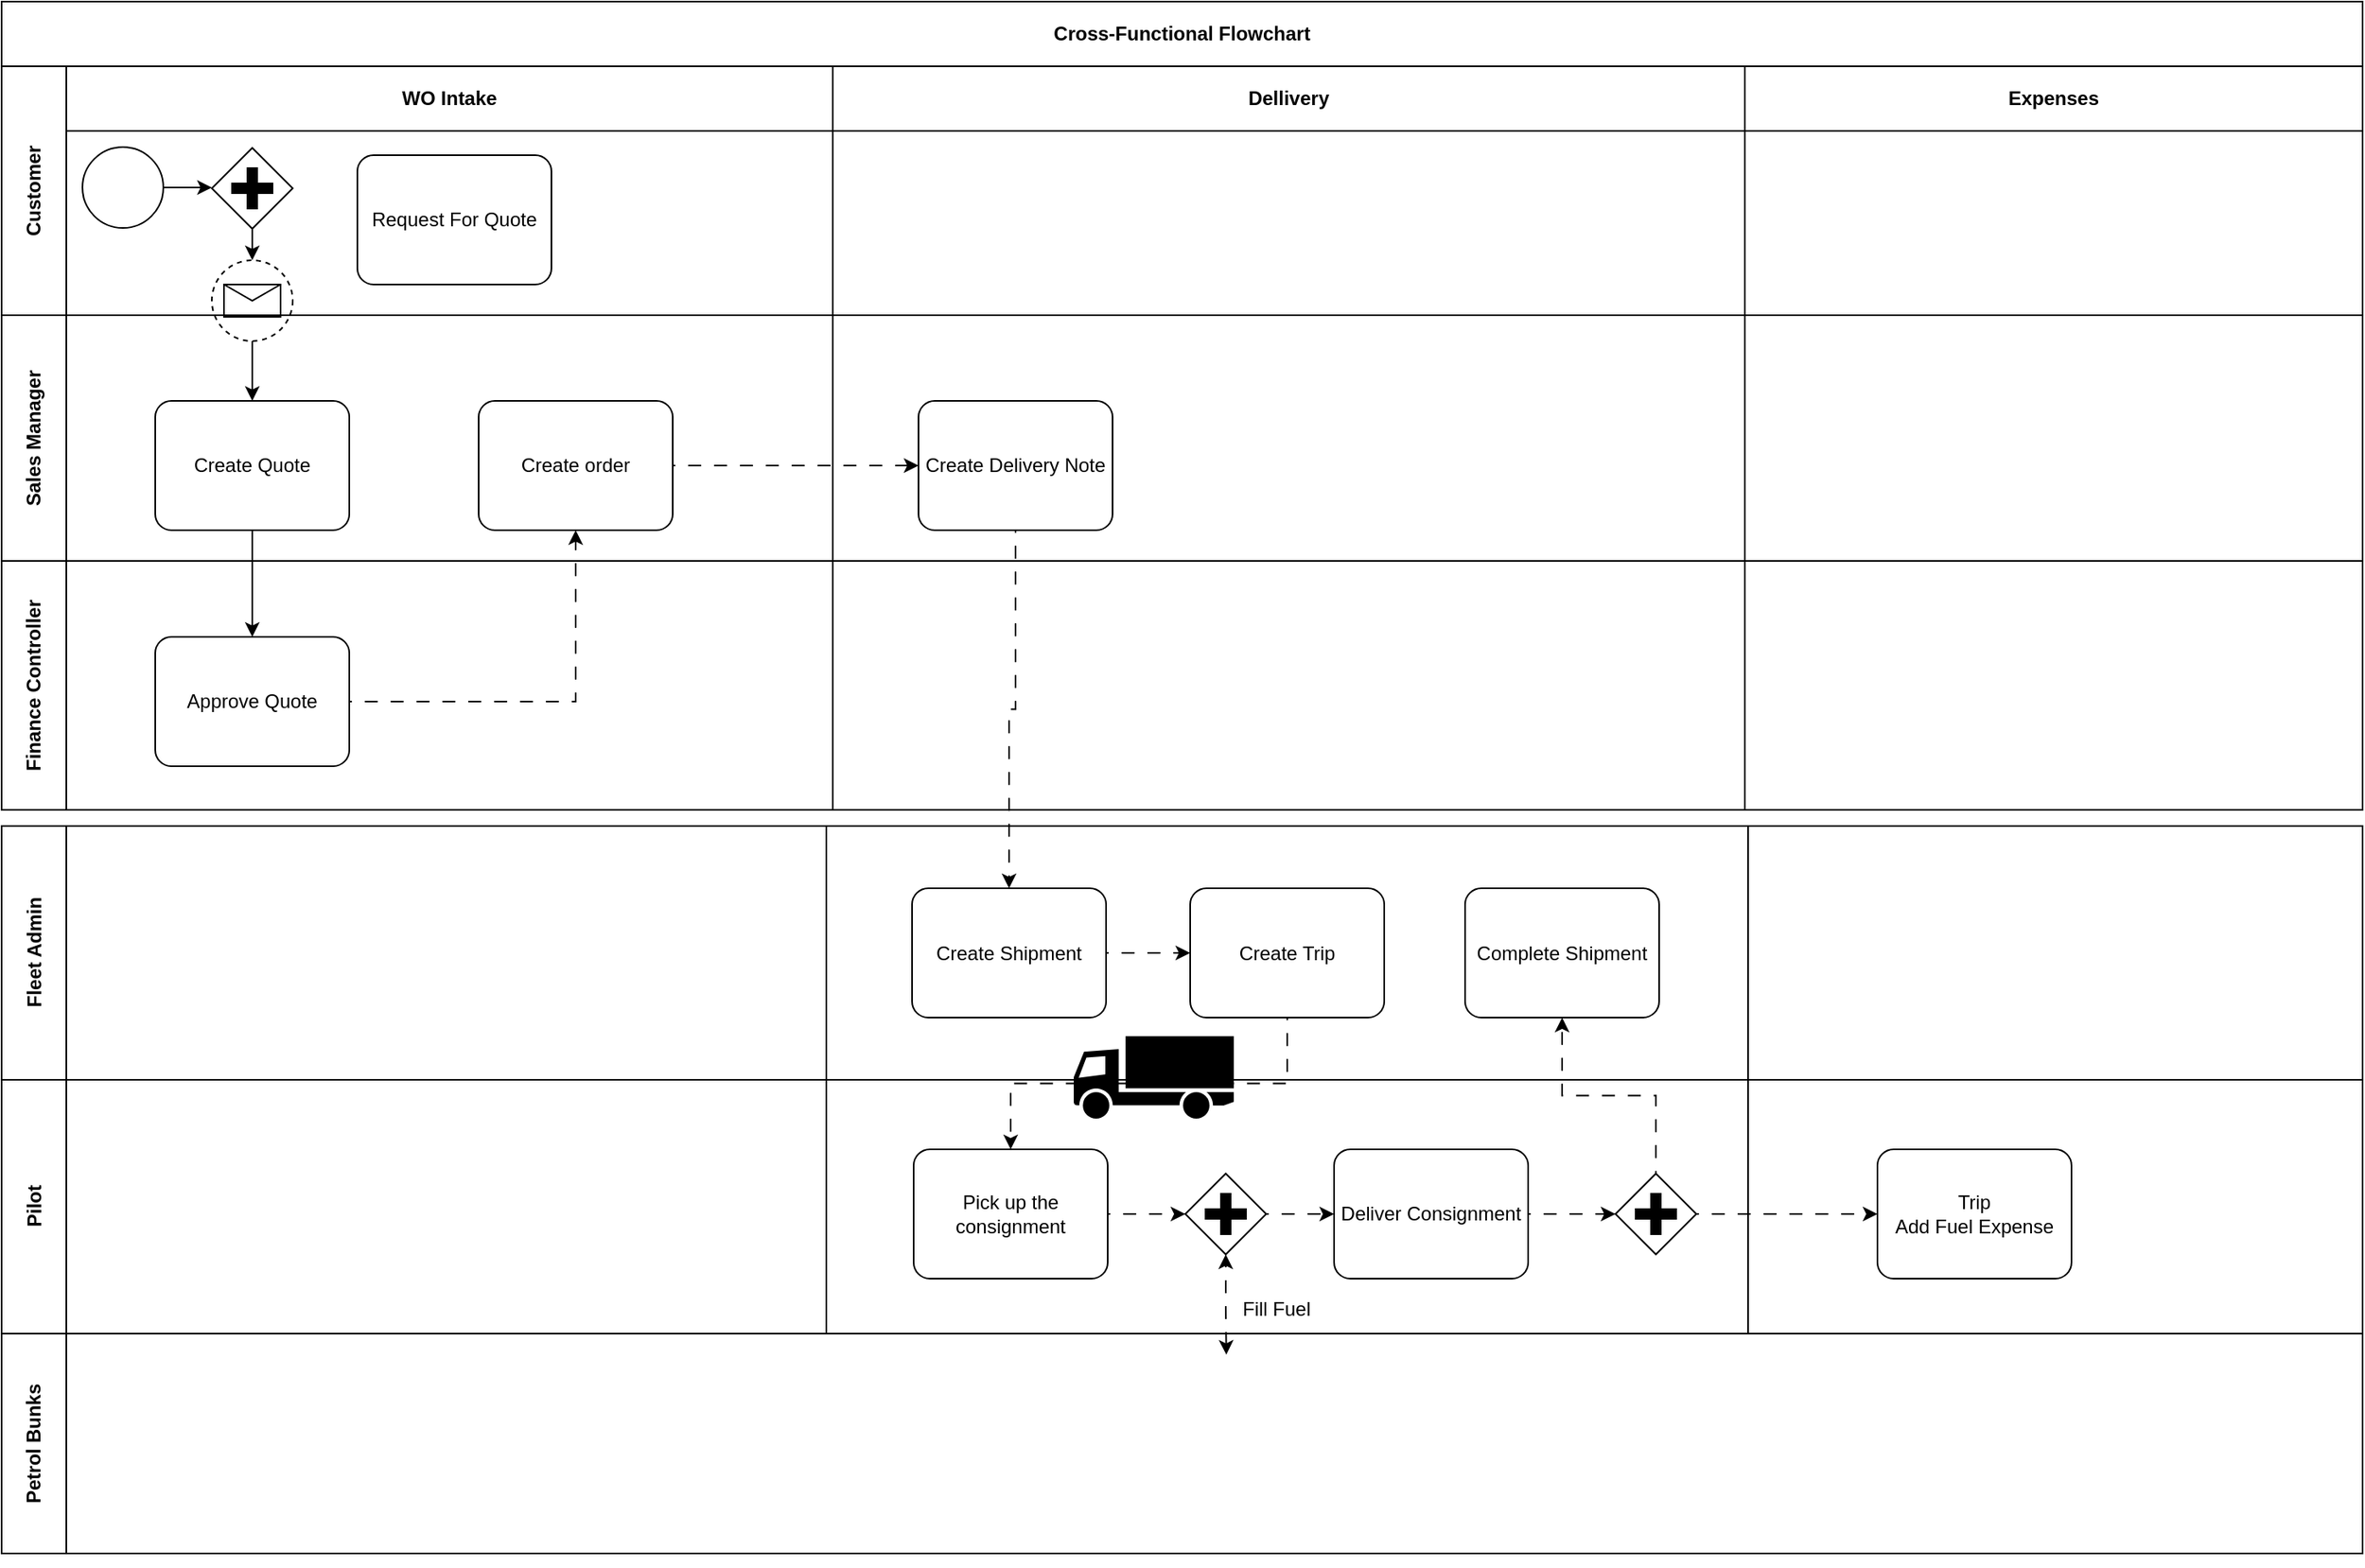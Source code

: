 <mxfile version="20.2.2" type="github">
  <diagram id="KQCACBsiRu173Gl-Ky1V" name="Page-1">
    <mxGraphModel dx="1164" dy="658" grid="1" gridSize="10" guides="1" tooltips="1" connect="1" arrows="1" fold="1" page="1" pageScale="1" pageWidth="850" pageHeight="1100" math="0" shadow="0">
      <root>
        <mxCell id="0" />
        <mxCell id="1" parent="0" />
        <mxCell id="vWYxmfNiJoRv-lO960Dk-1" value="Cross-Functional Flowchart" style="shape=table;childLayout=tableLayout;rowLines=0;columnLines=0;startSize=40;html=1;whiteSpace=wrap;collapsible=0;recursiveResize=0;expand=0;pointerEvents=0;fontStyle=1;align=center;" parent="1" vertex="1">
          <mxGeometry x="10" y="50" width="1460" height="500" as="geometry" />
        </mxCell>
        <mxCell id="vWYxmfNiJoRv-lO960Dk-2" value="Customer" style="swimlane;horizontal=0;points=[[0,0.5],[1,0.5]];portConstraint=eastwest;startSize=40;html=1;whiteSpace=wrap;collapsible=0;recursiveResize=0;expand=0;pointerEvents=0;fontStyle=1" parent="vWYxmfNiJoRv-lO960Dk-1" vertex="1">
          <mxGeometry y="40" width="1460" height="154" as="geometry" />
        </mxCell>
        <mxCell id="vWYxmfNiJoRv-lO960Dk-3" value="WO Intake" style="swimlane;connectable=0;startSize=40;html=1;whiteSpace=wrap;collapsible=0;recursiveResize=0;expand=0;pointerEvents=0;" parent="vWYxmfNiJoRv-lO960Dk-2" vertex="1">
          <mxGeometry x="40" width="474" height="154" as="geometry">
            <mxRectangle width="474" height="154" as="alternateBounds" />
          </mxGeometry>
        </mxCell>
        <mxCell id="vWYxmfNiJoRv-lO960Dk-39" style="edgeStyle=orthogonalEdgeStyle;rounded=0;orthogonalLoop=1;jettySize=auto;html=1;exitX=1;exitY=0.5;exitDx=0;exitDy=0;exitPerimeter=0;entryX=0;entryY=0.5;entryDx=0;entryDy=0;entryPerimeter=0;" parent="vWYxmfNiJoRv-lO960Dk-3" source="vWYxmfNiJoRv-lO960Dk-14" target="vWYxmfNiJoRv-lO960Dk-15" edge="1">
          <mxGeometry relative="1" as="geometry" />
        </mxCell>
        <mxCell id="vWYxmfNiJoRv-lO960Dk-14" value="" style="points=[[0.145,0.145,0],[0.5,0,0],[0.855,0.145,0],[1,0.5,0],[0.855,0.855,0],[0.5,1,0],[0.145,0.855,0],[0,0.5,0]];shape=mxgraph.bpmn.event;html=1;verticalLabelPosition=bottom;labelBackgroundColor=#ffffff;verticalAlign=top;align=center;perimeter=ellipsePerimeter;outlineConnect=0;aspect=fixed;outline=standard;symbol=general;" parent="vWYxmfNiJoRv-lO960Dk-3" vertex="1">
          <mxGeometry x="10" y="50" width="50" height="50" as="geometry" />
        </mxCell>
        <mxCell id="vWYxmfNiJoRv-lO960Dk-15" value="" style="points=[[0.25,0.25,0],[0.5,0,0],[0.75,0.25,0],[1,0.5,0],[0.75,0.75,0],[0.5,1,0],[0.25,0.75,0],[0,0.5,0]];shape=mxgraph.bpmn.gateway2;html=1;verticalLabelPosition=bottom;labelBackgroundColor=#ffffff;verticalAlign=top;align=center;perimeter=rhombusPerimeter;outlineConnect=0;outline=none;symbol=none;gwType=parallel;" parent="vWYxmfNiJoRv-lO960Dk-3" vertex="1">
          <mxGeometry x="90" y="50.5" width="50" height="50" as="geometry" />
        </mxCell>
        <mxCell id="vWYxmfNiJoRv-lO960Dk-19" value="Request For Quote" style="points=[[0.25,0,0],[0.5,0,0],[0.75,0,0],[1,0.25,0],[1,0.5,0],[1,0.75,0],[0.75,1,0],[0.5,1,0],[0.25,1,0],[0,0.75,0],[0,0.5,0],[0,0.25,0]];shape=mxgraph.bpmn.task;whiteSpace=wrap;rectStyle=rounded;size=10;taskMarker=abstract;" parent="vWYxmfNiJoRv-lO960Dk-3" vertex="1">
          <mxGeometry x="180" y="55" width="120" height="80" as="geometry" />
        </mxCell>
        <mxCell id="vWYxmfNiJoRv-lO960Dk-17" value="" style="points=[[0.145,0.145,0],[0.5,0,0],[0.855,0.145,0],[1,0.5,0],[0.855,0.855,0],[0.5,1,0],[0.145,0.855,0],[0,0.5,0]];shape=mxgraph.bpmn.event;html=1;verticalLabelPosition=bottom;labelBackgroundColor=#ffffff;verticalAlign=top;align=center;perimeter=ellipsePerimeter;outlineConnect=0;aspect=fixed;outline=eventNonint;symbol=message;" parent="vWYxmfNiJoRv-lO960Dk-3" vertex="1">
          <mxGeometry x="90" y="120" width="50" height="50" as="geometry" />
        </mxCell>
        <mxCell id="vWYxmfNiJoRv-lO960Dk-20" style="edgeStyle=orthogonalEdgeStyle;rounded=0;orthogonalLoop=1;jettySize=auto;html=1;exitX=0.5;exitY=1;exitDx=0;exitDy=0;exitPerimeter=0;entryX=0.5;entryY=0;entryDx=0;entryDy=0;entryPerimeter=0;" parent="vWYxmfNiJoRv-lO960Dk-3" source="vWYxmfNiJoRv-lO960Dk-15" target="vWYxmfNiJoRv-lO960Dk-17" edge="1">
          <mxGeometry relative="1" as="geometry" />
        </mxCell>
        <mxCell id="vWYxmfNiJoRv-lO960Dk-4" value="Dellivery" style="swimlane;connectable=0;startSize=40;html=1;whiteSpace=wrap;collapsible=0;recursiveResize=0;expand=0;pointerEvents=0;" parent="vWYxmfNiJoRv-lO960Dk-2" vertex="1">
          <mxGeometry x="514" width="564" height="154" as="geometry">
            <mxRectangle width="564" height="154" as="alternateBounds" />
          </mxGeometry>
        </mxCell>
        <mxCell id="vWYxmfNiJoRv-lO960Dk-5" value="Expenses" style="swimlane;connectable=0;startSize=40;html=1;whiteSpace=wrap;collapsible=0;recursiveResize=0;expand=0;pointerEvents=0;" parent="vWYxmfNiJoRv-lO960Dk-2" vertex="1">
          <mxGeometry x="1078" width="382" height="154" as="geometry">
            <mxRectangle width="382" height="154" as="alternateBounds" />
          </mxGeometry>
        </mxCell>
        <mxCell id="vWYxmfNiJoRv-lO960Dk-6" value="Sales Manager" style="swimlane;horizontal=0;points=[[0,0.5],[1,0.5]];portConstraint=eastwest;startSize=40;html=1;whiteSpace=wrap;collapsible=0;recursiveResize=0;expand=0;pointerEvents=0;" parent="vWYxmfNiJoRv-lO960Dk-1" vertex="1">
          <mxGeometry y="194" width="1460" height="152" as="geometry" />
        </mxCell>
        <mxCell id="vWYxmfNiJoRv-lO960Dk-7" value="" style="swimlane;connectable=0;startSize=0;html=1;whiteSpace=wrap;collapsible=0;recursiveResize=0;expand=0;pointerEvents=0;" parent="vWYxmfNiJoRv-lO960Dk-6" vertex="1">
          <mxGeometry x="40" width="474" height="152" as="geometry">
            <mxRectangle width="474" height="152" as="alternateBounds" />
          </mxGeometry>
        </mxCell>
        <mxCell id="vWYxmfNiJoRv-lO960Dk-21" value="Create Quote" style="points=[[0.25,0,0],[0.5,0,0],[0.75,0,0],[1,0.25,0],[1,0.5,0],[1,0.75,0],[0.75,1,0],[0.5,1,0],[0.25,1,0],[0,0.75,0],[0,0.5,0],[0,0.25,0]];shape=mxgraph.bpmn.task;whiteSpace=wrap;rectStyle=rounded;size=10;taskMarker=abstract;" parent="vWYxmfNiJoRv-lO960Dk-7" vertex="1">
          <mxGeometry x="55" y="53" width="120" height="80" as="geometry" />
        </mxCell>
        <mxCell id="vWYxmfNiJoRv-lO960Dk-27" value="Create order" style="points=[[0.25,0,0],[0.5,0,0],[0.75,0,0],[1,0.25,0],[1,0.5,0],[1,0.75,0],[0.75,1,0],[0.5,1,0],[0.25,1,0],[0,0.75,0],[0,0.5,0],[0,0.25,0]];shape=mxgraph.bpmn.task;whiteSpace=wrap;rectStyle=rounded;size=10;taskMarker=abstract;" parent="vWYxmfNiJoRv-lO960Dk-7" vertex="1">
          <mxGeometry x="255" y="53" width="120" height="80" as="geometry" />
        </mxCell>
        <mxCell id="vWYxmfNiJoRv-lO960Dk-8" value="" style="swimlane;connectable=0;startSize=0;html=1;whiteSpace=wrap;collapsible=0;recursiveResize=0;expand=0;pointerEvents=0;" parent="vWYxmfNiJoRv-lO960Dk-6" vertex="1">
          <mxGeometry x="514" width="564" height="152" as="geometry">
            <mxRectangle width="564" height="152" as="alternateBounds" />
          </mxGeometry>
        </mxCell>
        <mxCell id="vWYxmfNiJoRv-lO960Dk-29" value="Create Delivery Note" style="points=[[0.25,0,0],[0.5,0,0],[0.75,0,0],[1,0.25,0],[1,0.5,0],[1,0.75,0],[0.75,1,0],[0.5,1,0],[0.25,1,0],[0,0.75,0],[0,0.5,0],[0,0.25,0]];shape=mxgraph.bpmn.task;whiteSpace=wrap;rectStyle=rounded;size=10;taskMarker=abstract;" parent="vWYxmfNiJoRv-lO960Dk-8" vertex="1">
          <mxGeometry x="53" y="53" width="120" height="80" as="geometry" />
        </mxCell>
        <mxCell id="vWYxmfNiJoRv-lO960Dk-9" value="" style="swimlane;connectable=0;startSize=0;html=1;whiteSpace=wrap;collapsible=0;recursiveResize=0;expand=0;pointerEvents=0;" parent="vWYxmfNiJoRv-lO960Dk-6" vertex="1">
          <mxGeometry x="1078" width="382" height="152" as="geometry">
            <mxRectangle width="382" height="152" as="alternateBounds" />
          </mxGeometry>
        </mxCell>
        <mxCell id="vWYxmfNiJoRv-lO960Dk-30" value="" style="edgeStyle=orthogonalEdgeStyle;rounded=0;orthogonalLoop=1;jettySize=auto;html=1;flowAnimation=1;" parent="vWYxmfNiJoRv-lO960Dk-6" source="vWYxmfNiJoRv-lO960Dk-27" target="vWYxmfNiJoRv-lO960Dk-29" edge="1">
          <mxGeometry relative="1" as="geometry" />
        </mxCell>
        <mxCell id="vWYxmfNiJoRv-lO960Dk-10" value="Finance Controller" style="swimlane;horizontal=0;points=[[0,0.5],[1,0.5]];portConstraint=eastwest;startSize=40;html=1;whiteSpace=wrap;collapsible=0;recursiveResize=0;expand=0;pointerEvents=0;" parent="vWYxmfNiJoRv-lO960Dk-1" vertex="1">
          <mxGeometry y="346" width="1460" height="154" as="geometry" />
        </mxCell>
        <mxCell id="vWYxmfNiJoRv-lO960Dk-11" value="" style="swimlane;connectable=0;startSize=0;html=1;whiteSpace=wrap;collapsible=0;recursiveResize=0;expand=0;pointerEvents=0;" parent="vWYxmfNiJoRv-lO960Dk-10" vertex="1">
          <mxGeometry x="40" width="474" height="154" as="geometry">
            <mxRectangle width="474" height="154" as="alternateBounds" />
          </mxGeometry>
        </mxCell>
        <mxCell id="vWYxmfNiJoRv-lO960Dk-24" value="Approve Quote" style="points=[[0.25,0,0],[0.5,0,0],[0.75,0,0],[1,0.25,0],[1,0.5,0],[1,0.75,0],[0.75,1,0],[0.5,1,0],[0.25,1,0],[0,0.75,0],[0,0.5,0],[0,0.25,0]];shape=mxgraph.bpmn.task;whiteSpace=wrap;rectStyle=rounded;size=10;taskMarker=abstract;" parent="vWYxmfNiJoRv-lO960Dk-11" vertex="1">
          <mxGeometry x="55" y="47" width="120" height="80" as="geometry" />
        </mxCell>
        <mxCell id="vWYxmfNiJoRv-lO960Dk-12" value="" style="swimlane;connectable=0;startSize=0;html=1;whiteSpace=wrap;collapsible=0;recursiveResize=0;expand=0;pointerEvents=0;" parent="vWYxmfNiJoRv-lO960Dk-10" vertex="1">
          <mxGeometry x="514" width="564" height="154" as="geometry">
            <mxRectangle width="564" height="154" as="alternateBounds" />
          </mxGeometry>
        </mxCell>
        <mxCell id="vWYxmfNiJoRv-lO960Dk-13" value="" style="swimlane;connectable=0;startSize=0;html=1;whiteSpace=wrap;collapsible=0;recursiveResize=0;expand=0;pointerEvents=0;" parent="vWYxmfNiJoRv-lO960Dk-10" vertex="1">
          <mxGeometry x="1078" width="382" height="154" as="geometry">
            <mxRectangle width="382" height="154" as="alternateBounds" />
          </mxGeometry>
        </mxCell>
        <mxCell id="vWYxmfNiJoRv-lO960Dk-28" value="" style="edgeStyle=orthogonalEdgeStyle;rounded=0;orthogonalLoop=1;jettySize=auto;html=1;fixDash=0;flowAnimation=1;" parent="vWYxmfNiJoRv-lO960Dk-1" source="vWYxmfNiJoRv-lO960Dk-24" target="vWYxmfNiJoRv-lO960Dk-27" edge="1">
          <mxGeometry relative="1" as="geometry" />
        </mxCell>
        <mxCell id="vWYxmfNiJoRv-lO960Dk-31" style="edgeStyle=orthogonalEdgeStyle;rounded=0;orthogonalLoop=1;jettySize=auto;html=1;exitX=0.5;exitY=1;exitDx=0;exitDy=0;exitPerimeter=0;entryX=0.5;entryY=0;entryDx=0;entryDy=0;entryPerimeter=0;" parent="vWYxmfNiJoRv-lO960Dk-1" source="vWYxmfNiJoRv-lO960Dk-21" target="vWYxmfNiJoRv-lO960Dk-24" edge="1">
          <mxGeometry relative="1" as="geometry" />
        </mxCell>
        <mxCell id="vWYxmfNiJoRv-lO960Dk-38" style="edgeStyle=orthogonalEdgeStyle;rounded=0;orthogonalLoop=1;jettySize=auto;html=1;exitX=0.5;exitY=1;exitDx=0;exitDy=0;exitPerimeter=0;entryX=0.5;entryY=0;entryDx=0;entryDy=0;entryPerimeter=0;" parent="vWYxmfNiJoRv-lO960Dk-1" source="vWYxmfNiJoRv-lO960Dk-17" target="vWYxmfNiJoRv-lO960Dk-21" edge="1">
          <mxGeometry relative="1" as="geometry" />
        </mxCell>
        <mxCell id="vWYxmfNiJoRv-lO960Dk-32" value="Fleet Admin" style="swimlane;horizontal=0;points=[[0,0.5],[1,0.5]];portConstraint=eastwest;startSize=40;html=1;whiteSpace=wrap;collapsible=0;recursiveResize=0;expand=0;pointerEvents=0;" parent="1" vertex="1">
          <mxGeometry x="10" y="560" width="1460" height="157" as="geometry" />
        </mxCell>
        <mxCell id="vWYxmfNiJoRv-lO960Dk-35" value="" style="swimlane;connectable=0;startSize=0;html=1;whiteSpace=wrap;collapsible=0;recursiveResize=0;expand=0;pointerEvents=0;" parent="vWYxmfNiJoRv-lO960Dk-32" vertex="1">
          <mxGeometry x="510" width="570" height="157" as="geometry">
            <mxRectangle width="396" height="157" as="alternateBounds" />
          </mxGeometry>
        </mxCell>
        <mxCell id="vWYxmfNiJoRv-lO960Dk-34" value="Create Shipment" style="points=[[0.25,0,0],[0.5,0,0],[0.75,0,0],[1,0.25,0],[1,0.5,0],[1,0.75,0],[0.75,1,0],[0.5,1,0],[0.25,1,0],[0,0.75,0],[0,0.5,0],[0,0.25,0]];shape=mxgraph.bpmn.task;whiteSpace=wrap;rectStyle=rounded;size=10;taskMarker=abstract;" parent="vWYxmfNiJoRv-lO960Dk-35" vertex="1">
          <mxGeometry x="53" y="38.5" width="120" height="80" as="geometry" />
        </mxCell>
        <mxCell id="uZMhd9_ub29U1fFuiPze-6" value="" style="shape=mxgraph.signs.transportation.truck_1;html=1;pointerEvents=1;fillColor=#000000;strokeColor=none;verticalLabelPosition=bottom;verticalAlign=top;align=center;" vertex="1" parent="vWYxmfNiJoRv-lO960Dk-35">
          <mxGeometry x="153" y="130" width="99" height="51" as="geometry" />
        </mxCell>
        <mxCell id="vWYxmfNiJoRv-lO960Dk-40" value="Create Trip" style="points=[[0.25,0,0],[0.5,0,0],[0.75,0,0],[1,0.25,0],[1,0.5,0],[1,0.75,0],[0.75,1,0],[0.5,1,0],[0.25,1,0],[0,0.75,0],[0,0.5,0],[0,0.25,0]];shape=mxgraph.bpmn.task;whiteSpace=wrap;rectStyle=rounded;size=10;taskMarker=abstract;" parent="vWYxmfNiJoRv-lO960Dk-35" vertex="1">
          <mxGeometry x="225" y="38.5" width="120" height="80" as="geometry" />
        </mxCell>
        <mxCell id="vWYxmfNiJoRv-lO960Dk-41" value="" style="edgeStyle=orthogonalEdgeStyle;rounded=0;orthogonalLoop=1;jettySize=auto;html=1;flowAnimation=1;" parent="vWYxmfNiJoRv-lO960Dk-35" source="vWYxmfNiJoRv-lO960Dk-34" target="vWYxmfNiJoRv-lO960Dk-40" edge="1">
          <mxGeometry relative="1" as="geometry" />
        </mxCell>
        <mxCell id="uZMhd9_ub29U1fFuiPze-12" value="Complete Shipment" style="points=[[0.25,0,0],[0.5,0,0],[0.75,0,0],[1,0.25,0],[1,0.5,0],[1,0.75,0],[0.75,1,0],[0.5,1,0],[0.25,1,0],[0,0.75,0],[0,0.5,0],[0,0.25,0]];shape=mxgraph.bpmn.task;whiteSpace=wrap;rectStyle=rounded;size=10;taskMarker=abstract;" vertex="1" parent="vWYxmfNiJoRv-lO960Dk-35">
          <mxGeometry x="395" y="38.5" width="120" height="80" as="geometry" />
        </mxCell>
        <mxCell id="uZMhd9_ub29U1fFuiPze-8" value="" style="shape=image;html=1;verticalAlign=top;verticalLabelPosition=bottom;labelBackgroundColor=#ffffff;imageAspect=0;aspect=fixed;image=https://cdn4.iconfinder.com/data/icons/app-custom-ui-1/48/Check_circle-128.png" vertex="1" parent="vWYxmfNiJoRv-lO960Dk-35">
          <mxGeometry x="474.5" y="45" width="26.5" height="26.5" as="geometry" />
        </mxCell>
        <mxCell id="vWYxmfNiJoRv-lO960Dk-37" style="edgeStyle=orthogonalEdgeStyle;rounded=0;orthogonalLoop=1;jettySize=auto;html=1;exitX=0.5;exitY=1;exitDx=0;exitDy=0;exitPerimeter=0;entryX=0.5;entryY=0;entryDx=0;entryDy=0;entryPerimeter=0;flowAnimation=1;" parent="1" source="vWYxmfNiJoRv-lO960Dk-29" target="vWYxmfNiJoRv-lO960Dk-34" edge="1">
          <mxGeometry relative="1" as="geometry" />
        </mxCell>
        <mxCell id="vWYxmfNiJoRv-lO960Dk-48" style="edgeStyle=orthogonalEdgeStyle;rounded=0;orthogonalLoop=1;jettySize=auto;html=1;exitX=0.5;exitY=1;exitDx=0;exitDy=0;exitPerimeter=0;entryX=0.5;entryY=0;entryDx=0;entryDy=0;entryPerimeter=0;flowAnimation=1;" parent="1" source="vWYxmfNiJoRv-lO960Dk-40" target="vWYxmfNiJoRv-lO960Dk-46" edge="1">
          <mxGeometry relative="1" as="geometry" />
        </mxCell>
        <mxCell id="vWYxmfNiJoRv-lO960Dk-43" value="Pilot" style="swimlane;horizontal=0;points=[[0,0.5],[1,0.5]];portConstraint=eastwest;startSize=40;html=1;whiteSpace=wrap;collapsible=0;recursiveResize=0;expand=0;pointerEvents=0;" parent="1" vertex="1">
          <mxGeometry x="10" y="717" width="1460" height="157" as="geometry" />
        </mxCell>
        <mxCell id="vWYxmfNiJoRv-lO960Dk-45" value="" style="swimlane;connectable=0;startSize=0;html=1;whiteSpace=wrap;collapsible=0;recursiveResize=0;expand=0;pointerEvents=0;" parent="vWYxmfNiJoRv-lO960Dk-43" vertex="1">
          <mxGeometry x="510" width="570" height="157" as="geometry">
            <mxRectangle width="396" height="157" as="alternateBounds" />
          </mxGeometry>
        </mxCell>
        <mxCell id="uZMhd9_ub29U1fFuiPze-3" style="edgeStyle=orthogonalEdgeStyle;rounded=0;orthogonalLoop=1;jettySize=auto;html=1;exitX=1;exitY=0.5;exitDx=0;exitDy=0;exitPerimeter=0;entryX=0;entryY=0.5;entryDx=0;entryDy=0;entryPerimeter=0;flowAnimation=1;" edge="1" parent="vWYxmfNiJoRv-lO960Dk-45" source="vWYxmfNiJoRv-lO960Dk-46" target="uZMhd9_ub29U1fFuiPze-1">
          <mxGeometry relative="1" as="geometry" />
        </mxCell>
        <mxCell id="vWYxmfNiJoRv-lO960Dk-46" value="Pick up the consignment" style="points=[[0.25,0,0],[0.5,0,0],[0.75,0,0],[1,0.25,0],[1,0.5,0],[1,0.75,0],[0.75,1,0],[0.5,1,0],[0.25,1,0],[0,0.75,0],[0,0.5,0],[0,0.25,0]];shape=mxgraph.bpmn.task;whiteSpace=wrap;rectStyle=rounded;size=10;taskMarker=abstract;" parent="vWYxmfNiJoRv-lO960Dk-45" vertex="1">
          <mxGeometry x="54" y="43" width="120" height="80" as="geometry" />
        </mxCell>
        <mxCell id="uZMhd9_ub29U1fFuiPze-4" style="edgeStyle=orthogonalEdgeStyle;rounded=0;orthogonalLoop=1;jettySize=auto;html=1;exitX=1;exitY=0.5;exitDx=0;exitDy=0;exitPerimeter=0;flowAnimation=1;" edge="1" parent="vWYxmfNiJoRv-lO960Dk-45" source="uZMhd9_ub29U1fFuiPze-1" target="vWYxmfNiJoRv-lO960Dk-49">
          <mxGeometry relative="1" as="geometry" />
        </mxCell>
        <mxCell id="uZMhd9_ub29U1fFuiPze-1" value="" style="points=[[0.25,0.25,0],[0.5,0,0],[0.75,0.25,0],[1,0.5,0],[0.75,0.75,0],[0.5,1,0],[0.25,0.75,0],[0,0.5,0]];shape=mxgraph.bpmn.gateway2;html=1;verticalLabelPosition=bottom;labelBackgroundColor=#ffffff;verticalAlign=top;align=center;perimeter=rhombusPerimeter;outlineConnect=0;outline=none;symbol=none;gwType=parallel;" vertex="1" parent="vWYxmfNiJoRv-lO960Dk-45">
          <mxGeometry x="222" y="58" width="50" height="50" as="geometry" />
        </mxCell>
        <mxCell id="uZMhd9_ub29U1fFuiPze-15" style="edgeStyle=orthogonalEdgeStyle;rounded=0;orthogonalLoop=1;jettySize=auto;html=1;exitX=1;exitY=0.5;exitDx=0;exitDy=0;exitPerimeter=0;entryX=0;entryY=0.5;entryDx=0;entryDy=0;entryPerimeter=0;startArrow=none;startFill=0;flowAnimation=1;" edge="1" parent="vWYxmfNiJoRv-lO960Dk-45" source="vWYxmfNiJoRv-lO960Dk-49" target="uZMhd9_ub29U1fFuiPze-11">
          <mxGeometry relative="1" as="geometry" />
        </mxCell>
        <mxCell id="vWYxmfNiJoRv-lO960Dk-49" value="Deliver Consignment" style="points=[[0.25,0,0],[0.5,0,0],[0.75,0,0],[1,0.25,0],[1,0.5,0],[1,0.75,0],[0.75,1,0],[0.5,1,0],[0.25,1,0],[0,0.75,0],[0,0.5,0],[0,0.25,0]];shape=mxgraph.bpmn.task;whiteSpace=wrap;rectStyle=rounded;size=10;taskMarker=abstract;" parent="vWYxmfNiJoRv-lO960Dk-45" vertex="1">
          <mxGeometry x="314" y="43" width="120" height="80" as="geometry" />
        </mxCell>
        <mxCell id="uZMhd9_ub29U1fFuiPze-7" value="Fill Fuel" style="text;html=1;align=center;verticalAlign=middle;resizable=0;points=[];autosize=1;strokeColor=none;fillColor=none;" vertex="1" parent="vWYxmfNiJoRv-lO960Dk-45">
          <mxGeometry x="243" y="127" width="70" height="30" as="geometry" />
        </mxCell>
        <mxCell id="uZMhd9_ub29U1fFuiPze-11" value="" style="points=[[0.25,0.25,0],[0.5,0,0],[0.75,0.25,0],[1,0.5,0],[0.75,0.75,0],[0.5,1,0],[0.25,0.75,0],[0,0.5,0]];shape=mxgraph.bpmn.gateway2;html=1;verticalLabelPosition=bottom;labelBackgroundColor=#ffffff;verticalAlign=top;align=center;perimeter=rhombusPerimeter;outlineConnect=0;outline=none;symbol=none;gwType=parallel;" vertex="1" parent="vWYxmfNiJoRv-lO960Dk-45">
          <mxGeometry x="488" y="58" width="50" height="50" as="geometry" />
        </mxCell>
        <mxCell id="vWYxmfNiJoRv-lO960Dk-52" value="" style="edgeStyle=orthogonalEdgeStyle;rounded=0;orthogonalLoop=1;jettySize=auto;html=1;flowAnimation=1;entryX=0;entryY=0.5;entryDx=0;entryDy=0;entryPerimeter=0;exitX=1;exitY=0.5;exitDx=0;exitDy=0;exitPerimeter=0;" parent="vWYxmfNiJoRv-lO960Dk-43" source="uZMhd9_ub29U1fFuiPze-11" target="uZMhd9_ub29U1fFuiPze-9" edge="1">
          <mxGeometry relative="1" as="geometry">
            <mxPoint x="951" y="83" as="sourcePoint" />
            <mxPoint x="1091" y="83" as="targetPoint" />
          </mxGeometry>
        </mxCell>
        <mxCell id="uZMhd9_ub29U1fFuiPze-9" value="Trip&#xa;Add Fuel Expense" style="points=[[0.25,0,0],[0.5,0,0],[0.75,0,0],[1,0.25,0],[1,0.5,0],[1,0.75,0],[0.75,1,0],[0.5,1,0],[0.25,1,0],[0,0.75,0],[0,0.5,0],[0,0.25,0]];shape=mxgraph.bpmn.task;whiteSpace=wrap;rectStyle=rounded;size=10;taskMarker=abstract;" vertex="1" parent="vWYxmfNiJoRv-lO960Dk-43">
          <mxGeometry x="1160" y="43" width="120" height="80" as="geometry" />
        </mxCell>
        <mxCell id="vWYxmfNiJoRv-lO960Dk-58" value="Petrol Bunks" style="swimlane;horizontal=0;points=[[0,0.5],[1,0.5]];portConstraint=eastwest;startSize=40;html=1;whiteSpace=wrap;collapsible=0;recursiveResize=0;expand=0;pointerEvents=0;" parent="1" vertex="1">
          <mxGeometry x="10" y="874" width="1460" height="136" as="geometry" />
        </mxCell>
        <mxCell id="uZMhd9_ub29U1fFuiPze-5" style="edgeStyle=orthogonalEdgeStyle;rounded=0;orthogonalLoop=1;jettySize=auto;html=1;exitX=0.5;exitY=1;exitDx=0;exitDy=0;exitPerimeter=0;startArrow=classic;startFill=1;flowAnimation=1;entryX=0.409;entryY=-0.023;entryDx=0;entryDy=0;entryPerimeter=0;" edge="1" parent="1" source="uZMhd9_ub29U1fFuiPze-1" target="uZMhd9_ub29U1fFuiPze-10">
          <mxGeometry relative="1" as="geometry">
            <mxPoint x="694.56" y="890" as="targetPoint" />
          </mxGeometry>
        </mxCell>
        <mxCell id="uZMhd9_ub29U1fFuiPze-10" value="" style="shape=image;html=1;verticalAlign=top;verticalLabelPosition=bottom;labelBackgroundColor=#ffffff;imageAspect=0;aspect=fixed;image=https://cdn2.iconfinder.com/data/icons/maki/100/fuel-128.png" vertex="1" parent="1">
          <mxGeometry x="715" y="890" width="128" height="128" as="geometry" />
        </mxCell>
        <mxCell id="uZMhd9_ub29U1fFuiPze-14" style="edgeStyle=orthogonalEdgeStyle;rounded=0;orthogonalLoop=1;jettySize=auto;html=1;exitX=0.5;exitY=0;exitDx=0;exitDy=0;exitPerimeter=0;entryX=0.5;entryY=1;entryDx=0;entryDy=0;entryPerimeter=0;startArrow=none;startFill=0;flowAnimation=1;" edge="1" parent="1" source="uZMhd9_ub29U1fFuiPze-11" target="uZMhd9_ub29U1fFuiPze-12">
          <mxGeometry relative="1" as="geometry" />
        </mxCell>
      </root>
    </mxGraphModel>
  </diagram>
</mxfile>
